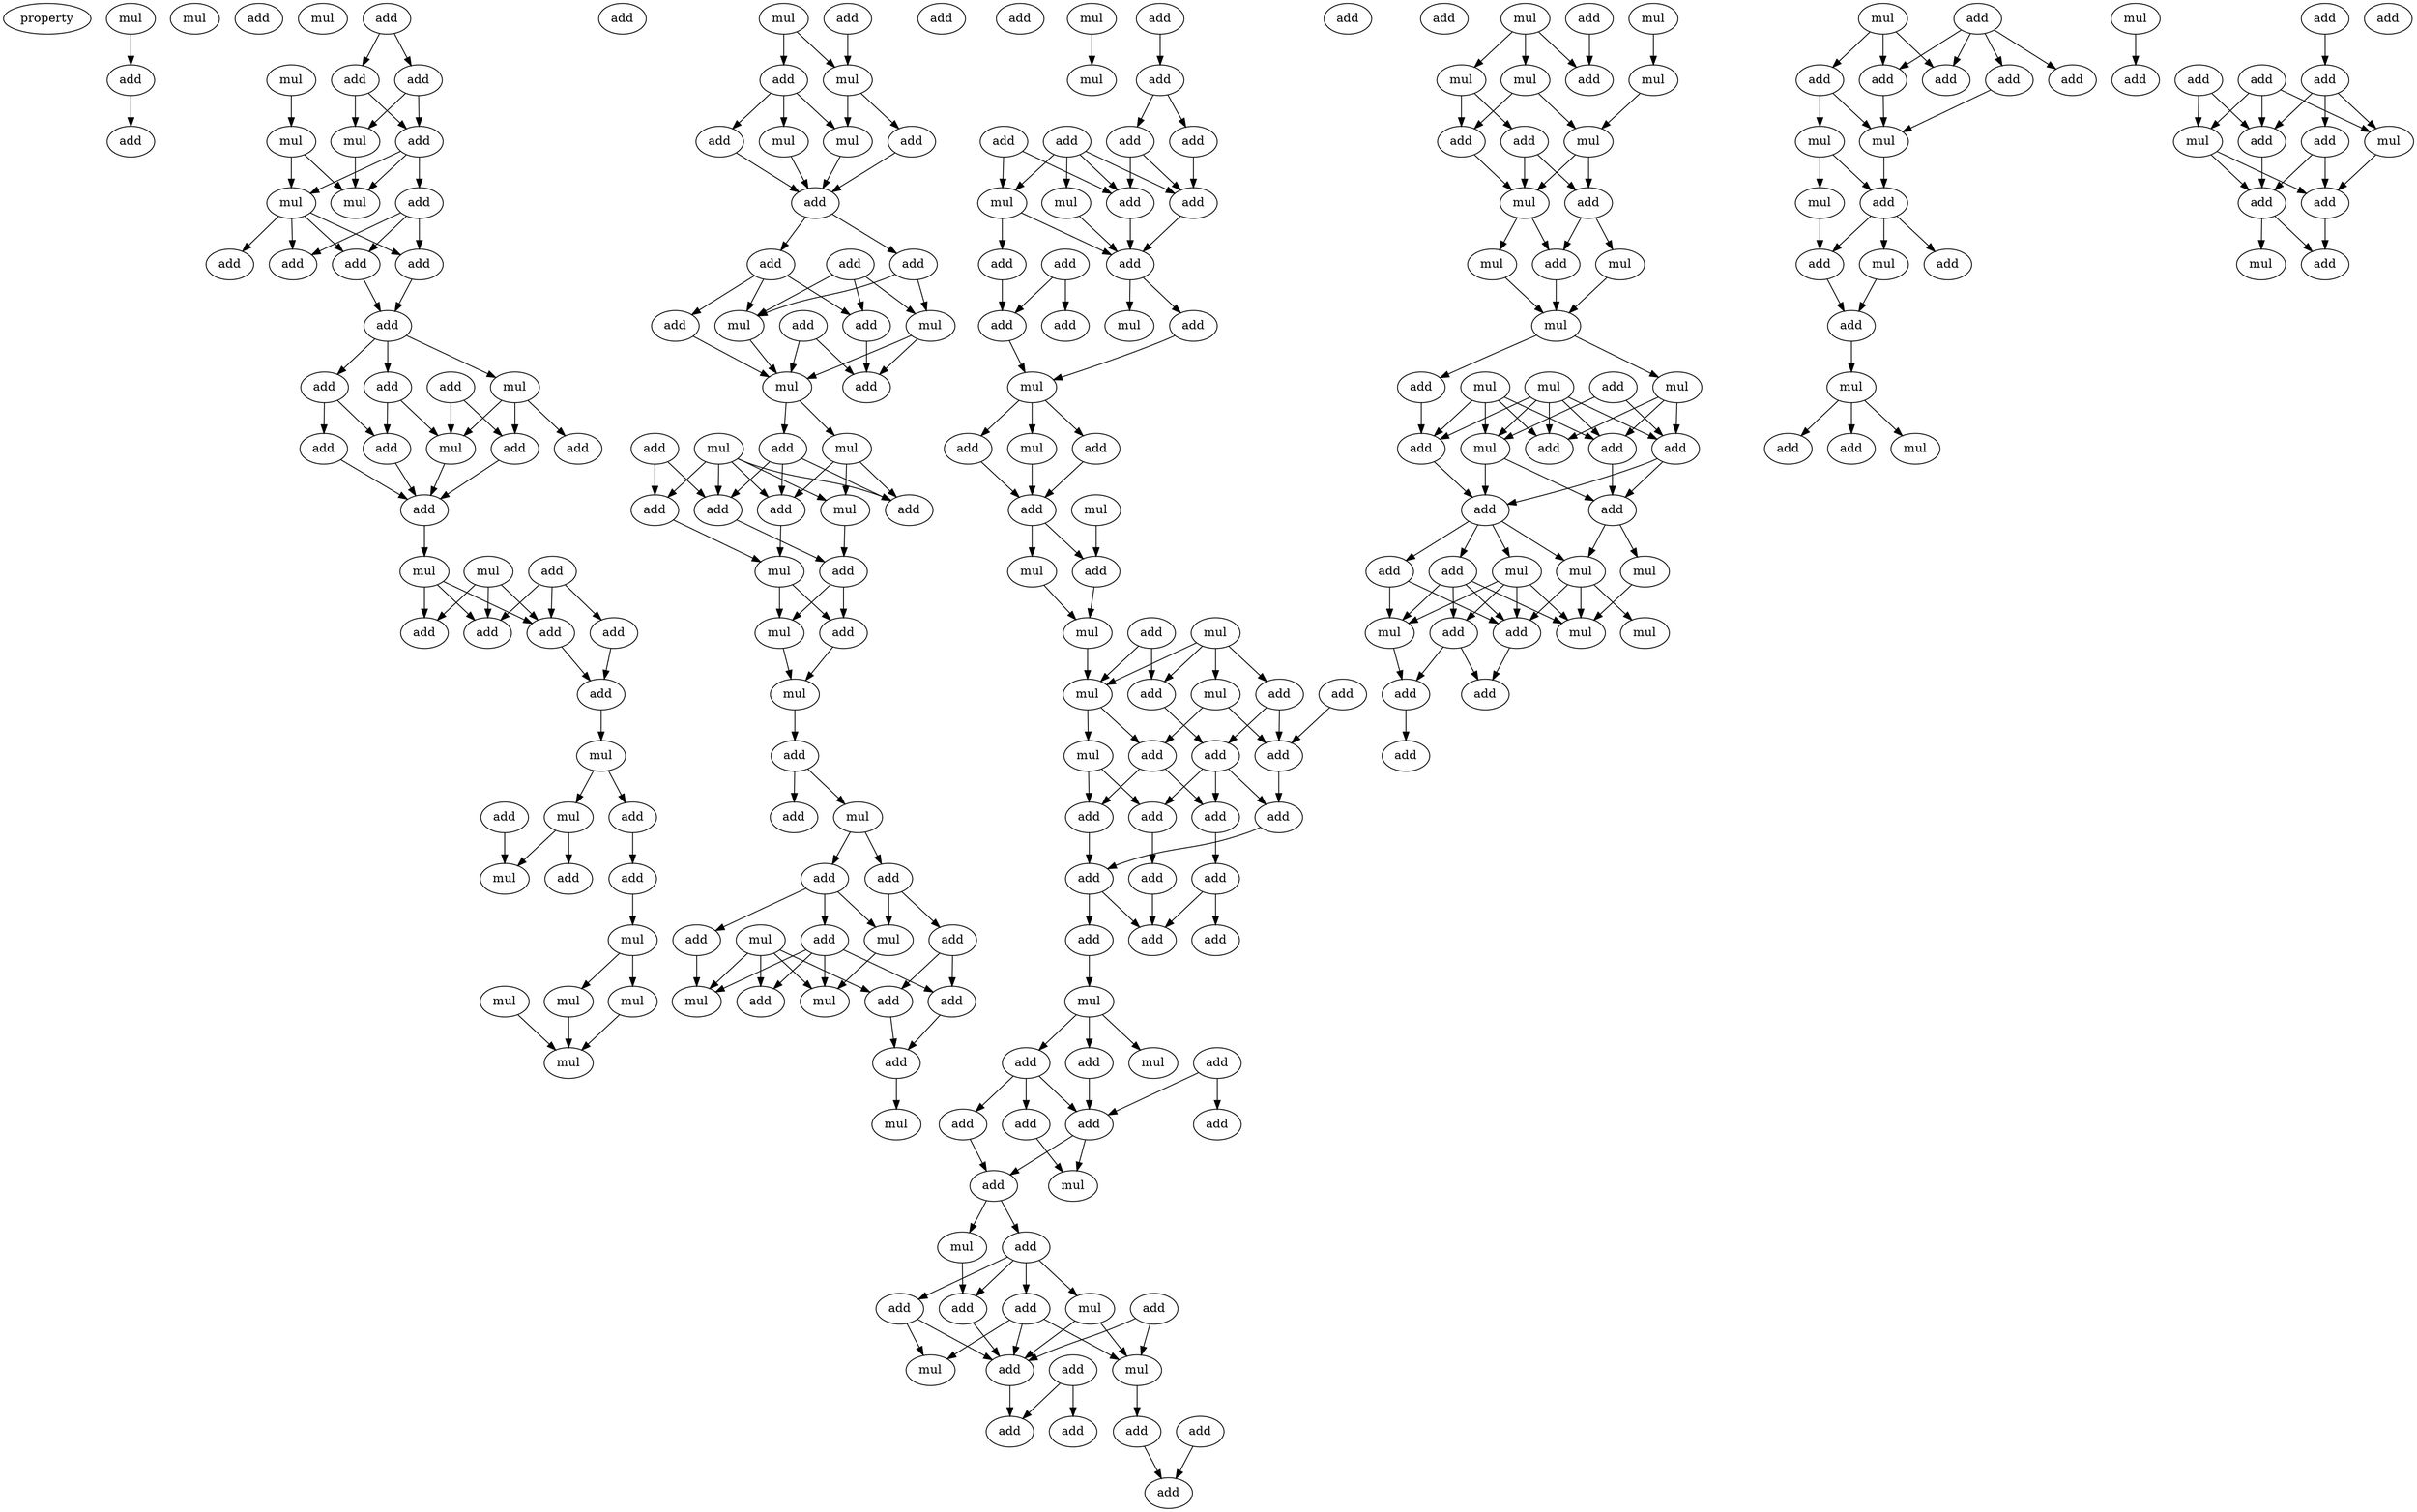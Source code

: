 digraph {
    node [fontcolor=black]
    property [mul=2,lf=1.0]
    0 [ label = mul ];
    1 [ label = mul ];
    2 [ label = add ];
    3 [ label = add ];
    4 [ label = add ];
    5 [ label = mul ];
    6 [ label = add ];
    7 [ label = mul ];
    8 [ label = add ];
    9 [ label = add ];
    10 [ label = add ];
    11 [ label = mul ];
    12 [ label = mul ];
    13 [ label = add ];
    14 [ label = add ];
    15 [ label = mul ];
    16 [ label = mul ];
    17 [ label = add ];
    18 [ label = add ];
    19 [ label = add ];
    20 [ label = add ];
    21 [ label = add ];
    22 [ label = add ];
    23 [ label = add ];
    24 [ label = add ];
    25 [ label = mul ];
    26 [ label = add ];
    27 [ label = add ];
    28 [ label = mul ];
    29 [ label = add ];
    30 [ label = add ];
    31 [ label = add ];
    32 [ label = mul ];
    33 [ label = mul ];
    34 [ label = add ];
    35 [ label = add ];
    36 [ label = add ];
    37 [ label = add ];
    38 [ label = add ];
    39 [ label = add ];
    40 [ label = mul ];
    41 [ label = add ];
    42 [ label = mul ];
    43 [ label = add ];
    44 [ label = mul ];
    45 [ label = add ];
    46 [ label = add ];
    47 [ label = mul ];
    48 [ label = mul ];
    49 [ label = mul ];
    50 [ label = mul ];
    51 [ label = mul ];
    52 [ label = mul ];
    53 [ label = add ];
    54 [ label = add ];
    55 [ label = mul ];
    56 [ label = mul ];
    57 [ label = add ];
    58 [ label = add ];
    59 [ label = add ];
    60 [ label = mul ];
    61 [ label = add ];
    62 [ label = add ];
    63 [ label = add ];
    64 [ label = add ];
    65 [ label = mul ];
    66 [ label = add ];
    67 [ label = add ];
    68 [ label = mul ];
    69 [ label = add ];
    70 [ label = mul ];
    71 [ label = add ];
    72 [ label = add ];
    73 [ label = mul ];
    74 [ label = add ];
    75 [ label = mul ];
    76 [ label = mul ];
    77 [ label = add ];
    78 [ label = add ];
    79 [ label = add ];
    80 [ label = add ];
    81 [ label = mul ];
    82 [ label = add ];
    83 [ label = add ];
    84 [ label = add ];
    85 [ label = mul ];
    86 [ label = mul ];
    87 [ label = mul ];
    88 [ label = add ];
    89 [ label = add ];
    90 [ label = mul ];
    91 [ label = mul ];
    92 [ label = add ];
    93 [ label = add ];
    94 [ label = mul ];
    95 [ label = mul ];
    96 [ label = add ];
    97 [ label = add ];
    98 [ label = add ];
    99 [ label = add ];
    100 [ label = mul ];
    101 [ label = add ];
    102 [ label = mul ];
    103 [ label = add ];
    104 [ label = add ];
    105 [ label = mul ];
    106 [ label = add ];
    107 [ label = add ];
    108 [ label = add ];
    109 [ label = add ];
    110 [ label = add ];
    111 [ label = add ];
    112 [ label = mul ];
    113 [ label = mul ];
    114 [ label = add ];
    115 [ label = add ];
    116 [ label = add ];
    117 [ label = add ];
    118 [ label = add ];
    119 [ label = mul ];
    120 [ label = add ];
    121 [ label = add ];
    122 [ label = add ];
    123 [ label = add ];
    124 [ label = mul ];
    125 [ label = add ];
    126 [ label = mul ];
    127 [ label = add ];
    128 [ label = mul ];
    129 [ label = add ];
    130 [ label = mul ];
    131 [ label = add ];
    132 [ label = mul ];
    133 [ label = add ];
    134 [ label = mul ];
    135 [ label = add ];
    136 [ label = mul ];
    137 [ label = add ];
    138 [ label = add ];
    139 [ label = mul ];
    140 [ label = add ];
    141 [ label = add ];
    142 [ label = add ];
    143 [ label = add ];
    144 [ label = mul ];
    145 [ label = add ];
    146 [ label = add ];
    147 [ label = add ];
    148 [ label = add ];
    149 [ label = add ];
    150 [ label = add ];
    151 [ label = add ];
    152 [ label = add ];
    153 [ label = add ];
    154 [ label = add ];
    155 [ label = mul ];
    156 [ label = add ];
    157 [ label = mul ];
    158 [ label = add ];
    159 [ label = add ];
    160 [ label = add ];
    161 [ label = add ];
    162 [ label = add ];
    163 [ label = add ];
    164 [ label = mul ];
    165 [ label = add ];
    166 [ label = mul ];
    167 [ label = add ];
    168 [ label = add ];
    169 [ label = add ];
    170 [ label = mul ];
    171 [ label = add ];
    172 [ label = add ];
    173 [ label = add ];
    174 [ label = mul ];
    175 [ label = add ];
    176 [ label = mul ];
    177 [ label = add ];
    178 [ label = add ];
    179 [ label = add ];
    180 [ label = add ];
    181 [ label = add ];
    182 [ label = mul ];
    183 [ label = mul ];
    184 [ label = add ];
    185 [ label = mul ];
    186 [ label = mul ];
    187 [ label = mul ];
    188 [ label = add ];
    189 [ label = add ];
    190 [ label = add ];
    191 [ label = mul ];
    192 [ label = mul ];
    193 [ label = add ];
    194 [ label = mul ];
    195 [ label = mul ];
    196 [ label = add ];
    197 [ label = mul ];
    198 [ label = add ];
    199 [ label = mul ];
    200 [ label = add ];
    201 [ label = mul ];
    202 [ label = mul ];
    203 [ label = add ];
    204 [ label = add ];
    205 [ label = add ];
    206 [ label = add ];
    207 [ label = mul ];
    208 [ label = add ];
    209 [ label = add ];
    210 [ label = mul ];
    211 [ label = mul ];
    212 [ label = mul ];
    213 [ label = add ];
    214 [ label = add ];
    215 [ label = mul ];
    216 [ label = add ];
    217 [ label = mul ];
    218 [ label = add ];
    219 [ label = mul ];
    220 [ label = add ];
    221 [ label = add ];
    222 [ label = mul ];
    223 [ label = add ];
    224 [ label = add ];
    225 [ label = add ];
    226 [ label = add ];
    227 [ label = add ];
    228 [ label = add ];
    229 [ label = add ];
    230 [ label = mul ];
    231 [ label = mul ];
    232 [ label = mul ];
    233 [ label = add ];
    234 [ label = add ];
    235 [ label = add ];
    236 [ label = mul ];
    237 [ label = add ];
    238 [ label = mul ];
    239 [ label = mul ];
    240 [ label = add ];
    241 [ label = add ];
    242 [ label = mul ];
    243 [ label = add ];
    244 [ label = add ];
    245 [ label = add ];
    246 [ label = add ];
    247 [ label = add ];
    248 [ label = add ];
    249 [ label = mul ];
    250 [ label = add ];
    251 [ label = mul ];
    252 [ label = add ];
    253 [ label = add ];
    254 [ label = add ];
    255 [ label = mul ];
    256 [ label = add ];
    0 -> 2 [ name = 0 ];
    2 -> 4 [ name = 1 ];
    6 -> 9 [ name = 2 ];
    6 -> 10 [ name = 3 ];
    7 -> 11 [ name = 4 ];
    9 -> 12 [ name = 5 ];
    9 -> 13 [ name = 6 ];
    10 -> 12 [ name = 7 ];
    10 -> 13 [ name = 8 ];
    11 -> 15 [ name = 9 ];
    11 -> 16 [ name = 10 ];
    12 -> 16 [ name = 11 ];
    13 -> 14 [ name = 12 ];
    13 -> 15 [ name = 13 ];
    13 -> 16 [ name = 14 ];
    14 -> 17 [ name = 15 ];
    14 -> 18 [ name = 16 ];
    14 -> 20 [ name = 17 ];
    15 -> 17 [ name = 18 ];
    15 -> 18 [ name = 19 ];
    15 -> 19 [ name = 20 ];
    15 -> 20 [ name = 21 ];
    18 -> 21 [ name = 22 ];
    20 -> 21 [ name = 23 ];
    21 -> 22 [ name = 24 ];
    21 -> 24 [ name = 25 ];
    21 -> 25 [ name = 26 ];
    22 -> 28 [ name = 27 ];
    22 -> 29 [ name = 28 ];
    23 -> 26 [ name = 29 ];
    23 -> 28 [ name = 30 ];
    24 -> 27 [ name = 31 ];
    24 -> 29 [ name = 32 ];
    25 -> 26 [ name = 33 ];
    25 -> 28 [ name = 34 ];
    25 -> 30 [ name = 35 ];
    26 -> 31 [ name = 36 ];
    27 -> 31 [ name = 37 ];
    28 -> 31 [ name = 38 ];
    29 -> 31 [ name = 39 ];
    31 -> 33 [ name = 40 ];
    32 -> 35 [ name = 41 ];
    32 -> 37 [ name = 42 ];
    32 -> 38 [ name = 43 ];
    33 -> 35 [ name = 44 ];
    33 -> 37 [ name = 45 ];
    33 -> 38 [ name = 46 ];
    34 -> 35 [ name = 47 ];
    34 -> 36 [ name = 48 ];
    34 -> 38 [ name = 49 ];
    36 -> 39 [ name = 50 ];
    38 -> 39 [ name = 51 ];
    39 -> 40 [ name = 52 ];
    40 -> 42 [ name = 53 ];
    40 -> 43 [ name = 54 ];
    41 -> 44 [ name = 55 ];
    42 -> 44 [ name = 56 ];
    42 -> 46 [ name = 57 ];
    43 -> 45 [ name = 58 ];
    45 -> 47 [ name = 59 ];
    47 -> 49 [ name = 60 ];
    47 -> 50 [ name = 61 ];
    48 -> 51 [ name = 62 ];
    49 -> 51 [ name = 63 ];
    50 -> 51 [ name = 64 ];
    52 -> 54 [ name = 65 ];
    52 -> 55 [ name = 66 ];
    53 -> 55 [ name = 67 ];
    54 -> 56 [ name = 68 ];
    54 -> 57 [ name = 69 ];
    54 -> 60 [ name = 70 ];
    55 -> 56 [ name = 71 ];
    55 -> 59 [ name = 72 ];
    56 -> 61 [ name = 73 ];
    57 -> 61 [ name = 74 ];
    59 -> 61 [ name = 75 ];
    60 -> 61 [ name = 76 ];
    61 -> 63 [ name = 77 ];
    61 -> 64 [ name = 78 ];
    62 -> 65 [ name = 79 ];
    62 -> 68 [ name = 80 ];
    62 -> 69 [ name = 81 ];
    63 -> 65 [ name = 82 ];
    63 -> 67 [ name = 83 ];
    63 -> 69 [ name = 84 ];
    64 -> 65 [ name = 85 ];
    64 -> 68 [ name = 86 ];
    65 -> 70 [ name = 87 ];
    66 -> 70 [ name = 88 ];
    66 -> 71 [ name = 89 ];
    67 -> 70 [ name = 90 ];
    68 -> 70 [ name = 91 ];
    68 -> 71 [ name = 92 ];
    69 -> 71 [ name = 93 ];
    70 -> 73 [ name = 94 ];
    70 -> 74 [ name = 95 ];
    72 -> 77 [ name = 96 ];
    72 -> 78 [ name = 97 ];
    73 -> 76 [ name = 98 ];
    73 -> 79 [ name = 99 ];
    73 -> 80 [ name = 100 ];
    74 -> 78 [ name = 101 ];
    74 -> 79 [ name = 102 ];
    74 -> 80 [ name = 103 ];
    75 -> 76 [ name = 104 ];
    75 -> 77 [ name = 105 ];
    75 -> 78 [ name = 106 ];
    75 -> 79 [ name = 107 ];
    75 -> 80 [ name = 108 ];
    76 -> 82 [ name = 109 ];
    77 -> 81 [ name = 110 ];
    78 -> 82 [ name = 111 ];
    79 -> 81 [ name = 112 ];
    81 -> 84 [ name = 113 ];
    81 -> 85 [ name = 114 ];
    82 -> 84 [ name = 115 ];
    82 -> 85 [ name = 116 ];
    84 -> 86 [ name = 117 ];
    85 -> 86 [ name = 118 ];
    86 -> 88 [ name = 119 ];
    87 -> 91 [ name = 120 ];
    88 -> 89 [ name = 121 ];
    88 -> 90 [ name = 122 ];
    90 -> 92 [ name = 123 ];
    90 -> 93 [ name = 124 ];
    92 -> 95 [ name = 125 ];
    92 -> 97 [ name = 126 ];
    93 -> 95 [ name = 127 ];
    93 -> 96 [ name = 128 ];
    93 -> 98 [ name = 129 ];
    94 -> 99 [ name = 130 ];
    94 -> 100 [ name = 131 ];
    94 -> 101 [ name = 132 ];
    94 -> 102 [ name = 133 ];
    95 -> 100 [ name = 134 ];
    96 -> 102 [ name = 135 ];
    97 -> 101 [ name = 136 ];
    97 -> 103 [ name = 137 ];
    98 -> 99 [ name = 138 ];
    98 -> 100 [ name = 139 ];
    98 -> 102 [ name = 140 ];
    98 -> 103 [ name = 141 ];
    101 -> 104 [ name = 142 ];
    103 -> 104 [ name = 143 ];
    104 -> 105 [ name = 144 ];
    106 -> 107 [ name = 145 ];
    107 -> 108 [ name = 146 ];
    107 -> 109 [ name = 147 ];
    108 -> 114 [ name = 148 ];
    108 -> 115 [ name = 149 ];
    109 -> 115 [ name = 150 ];
    110 -> 112 [ name = 151 ];
    110 -> 113 [ name = 152 ];
    110 -> 114 [ name = 153 ];
    110 -> 115 [ name = 154 ];
    111 -> 113 [ name = 155 ];
    111 -> 114 [ name = 156 ];
    112 -> 117 [ name = 157 ];
    113 -> 116 [ name = 158 ];
    113 -> 117 [ name = 159 ];
    114 -> 117 [ name = 160 ];
    115 -> 117 [ name = 161 ];
    116 -> 120 [ name = 162 ];
    117 -> 119 [ name = 163 ];
    117 -> 121 [ name = 164 ];
    118 -> 120 [ name = 165 ];
    118 -> 123 [ name = 166 ];
    120 -> 124 [ name = 167 ];
    121 -> 124 [ name = 168 ];
    124 -> 125 [ name = 169 ];
    124 -> 126 [ name = 170 ];
    124 -> 127 [ name = 171 ];
    125 -> 129 [ name = 172 ];
    126 -> 129 [ name = 173 ];
    127 -> 129 [ name = 174 ];
    128 -> 131 [ name = 175 ];
    129 -> 130 [ name = 176 ];
    129 -> 131 [ name = 177 ];
    130 -> 132 [ name = 178 ];
    131 -> 132 [ name = 179 ];
    132 -> 136 [ name = 180 ];
    133 -> 136 [ name = 181 ];
    133 -> 137 [ name = 182 ];
    134 -> 136 [ name = 183 ];
    134 -> 137 [ name = 184 ];
    134 -> 138 [ name = 185 ];
    134 -> 139 [ name = 186 ];
    135 -> 142 [ name = 187 ];
    136 -> 141 [ name = 188 ];
    136 -> 144 [ name = 189 ];
    137 -> 143 [ name = 190 ];
    138 -> 142 [ name = 191 ];
    138 -> 143 [ name = 192 ];
    139 -> 141 [ name = 193 ];
    139 -> 142 [ name = 194 ];
    141 -> 145 [ name = 195 ];
    141 -> 147 [ name = 196 ];
    142 -> 148 [ name = 197 ];
    143 -> 145 [ name = 198 ];
    143 -> 146 [ name = 199 ];
    143 -> 148 [ name = 200 ];
    144 -> 146 [ name = 201 ];
    144 -> 147 [ name = 202 ];
    145 -> 150 [ name = 203 ];
    146 -> 149 [ name = 204 ];
    147 -> 151 [ name = 205 ];
    148 -> 151 [ name = 206 ];
    149 -> 152 [ name = 207 ];
    150 -> 152 [ name = 208 ];
    150 -> 153 [ name = 209 ];
    151 -> 152 [ name = 210 ];
    151 -> 154 [ name = 211 ];
    154 -> 155 [ name = 212 ];
    155 -> 156 [ name = 213 ];
    155 -> 157 [ name = 214 ];
    155 -> 159 [ name = 215 ];
    156 -> 161 [ name = 216 ];
    156 -> 162 [ name = 217 ];
    156 -> 163 [ name = 218 ];
    158 -> 160 [ name = 219 ];
    158 -> 162 [ name = 220 ];
    159 -> 162 [ name = 221 ];
    161 -> 164 [ name = 222 ];
    162 -> 164 [ name = 223 ];
    162 -> 165 [ name = 224 ];
    163 -> 165 [ name = 225 ];
    165 -> 166 [ name = 226 ];
    165 -> 167 [ name = 227 ];
    166 -> 169 [ name = 228 ];
    167 -> 168 [ name = 229 ];
    167 -> 169 [ name = 230 ];
    167 -> 170 [ name = 231 ];
    167 -> 171 [ name = 232 ];
    168 -> 173 [ name = 233 ];
    168 -> 174 [ name = 234 ];
    168 -> 176 [ name = 235 ];
    169 -> 173 [ name = 236 ];
    170 -> 173 [ name = 237 ];
    170 -> 176 [ name = 238 ];
    171 -> 173 [ name = 239 ];
    171 -> 174 [ name = 240 ];
    172 -> 173 [ name = 241 ];
    172 -> 176 [ name = 242 ];
    173 -> 180 [ name = 243 ];
    175 -> 177 [ name = 244 ];
    175 -> 180 [ name = 245 ];
    176 -> 178 [ name = 246 ];
    178 -> 181 [ name = 247 ];
    179 -> 181 [ name = 248 ];
    182 -> 186 [ name = 249 ];
    183 -> 185 [ name = 250 ];
    183 -> 187 [ name = 251 ];
    183 -> 188 [ name = 252 ];
    184 -> 188 [ name = 253 ];
    185 -> 189 [ name = 254 ];
    185 -> 190 [ name = 255 ];
    186 -> 191 [ name = 256 ];
    187 -> 190 [ name = 257 ];
    187 -> 191 [ name = 258 ];
    189 -> 192 [ name = 259 ];
    189 -> 193 [ name = 260 ];
    190 -> 192 [ name = 261 ];
    191 -> 192 [ name = 262 ];
    191 -> 193 [ name = 263 ];
    192 -> 194 [ name = 264 ];
    192 -> 196 [ name = 265 ];
    193 -> 195 [ name = 266 ];
    193 -> 196 [ name = 267 ];
    194 -> 197 [ name = 268 ];
    195 -> 197 [ name = 269 ];
    196 -> 197 [ name = 270 ];
    197 -> 198 [ name = 271 ];
    197 -> 199 [ name = 272 ];
    198 -> 205 [ name = 273 ];
    199 -> 203 [ name = 274 ];
    199 -> 204 [ name = 275 ];
    199 -> 206 [ name = 276 ];
    200 -> 206 [ name = 277 ];
    200 -> 207 [ name = 278 ];
    201 -> 203 [ name = 279 ];
    201 -> 204 [ name = 280 ];
    201 -> 205 [ name = 281 ];
    201 -> 207 [ name = 282 ];
    202 -> 203 [ name = 283 ];
    202 -> 204 [ name = 284 ];
    202 -> 205 [ name = 285 ];
    202 -> 206 [ name = 286 ];
    202 -> 207 [ name = 287 ];
    203 -> 209 [ name = 288 ];
    205 -> 208 [ name = 289 ];
    206 -> 208 [ name = 290 ];
    206 -> 209 [ name = 291 ];
    207 -> 208 [ name = 292 ];
    207 -> 209 [ name = 293 ];
    208 -> 210 [ name = 294 ];
    208 -> 212 [ name = 295 ];
    208 -> 213 [ name = 296 ];
    208 -> 214 [ name = 297 ];
    209 -> 211 [ name = 298 ];
    209 -> 212 [ name = 299 ];
    210 -> 215 [ name = 300 ];
    210 -> 216 [ name = 301 ];
    210 -> 217 [ name = 302 ];
    210 -> 218 [ name = 303 ];
    211 -> 215 [ name = 304 ];
    212 -> 215 [ name = 305 ];
    212 -> 216 [ name = 306 ];
    212 -> 219 [ name = 307 ];
    213 -> 215 [ name = 308 ];
    213 -> 216 [ name = 309 ];
    213 -> 217 [ name = 310 ];
    213 -> 218 [ name = 311 ];
    214 -> 216 [ name = 312 ];
    214 -> 217 [ name = 313 ];
    216 -> 220 [ name = 314 ];
    217 -> 221 [ name = 315 ];
    218 -> 220 [ name = 316 ];
    218 -> 221 [ name = 317 ];
    221 -> 224 [ name = 318 ];
    222 -> 226 [ name = 319 ];
    222 -> 227 [ name = 320 ];
    222 -> 229 [ name = 321 ];
    223 -> 225 [ name = 322 ];
    223 -> 227 [ name = 323 ];
    223 -> 228 [ name = 324 ];
    223 -> 229 [ name = 325 ];
    226 -> 230 [ name = 326 ];
    226 -> 231 [ name = 327 ];
    227 -> 231 [ name = 328 ];
    228 -> 231 [ name = 329 ];
    230 -> 232 [ name = 330 ];
    230 -> 233 [ name = 331 ];
    231 -> 233 [ name = 332 ];
    232 -> 234 [ name = 333 ];
    233 -> 234 [ name = 334 ];
    233 -> 235 [ name = 335 ];
    233 -> 236 [ name = 336 ];
    234 -> 237 [ name = 337 ];
    236 -> 237 [ name = 338 ];
    237 -> 239 [ name = 339 ];
    238 -> 243 [ name = 340 ];
    239 -> 240 [ name = 341 ];
    239 -> 241 [ name = 342 ];
    239 -> 242 [ name = 343 ];
    244 -> 245 [ name = 344 ];
    245 -> 248 [ name = 345 ];
    245 -> 250 [ name = 346 ];
    245 -> 251 [ name = 347 ];
    246 -> 248 [ name = 348 ];
    246 -> 249 [ name = 349 ];
    246 -> 251 [ name = 350 ];
    247 -> 248 [ name = 351 ];
    247 -> 249 [ name = 352 ];
    248 -> 252 [ name = 353 ];
    249 -> 252 [ name = 354 ];
    249 -> 253 [ name = 355 ];
    250 -> 252 [ name = 356 ];
    250 -> 253 [ name = 357 ];
    251 -> 253 [ name = 358 ];
    252 -> 254 [ name = 359 ];
    252 -> 255 [ name = 360 ];
    253 -> 254 [ name = 361 ];
}
